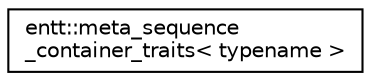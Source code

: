 digraph "Graphical Class Hierarchy"
{
 // LATEX_PDF_SIZE
  edge [fontname="Helvetica",fontsize="10",labelfontname="Helvetica",labelfontsize="10"];
  node [fontname="Helvetica",fontsize="10",shape=record];
  rankdir="LR";
  Node0 [label="entt::meta_sequence\l_container_traits\< typename \>",height=0.2,width=0.4,color="black", fillcolor="white", style="filled",URL="$structentt_1_1meta__sequence__container__traits.html",tooltip="Traits class template to be specialized to enable support for meta sequence containers."];
}
